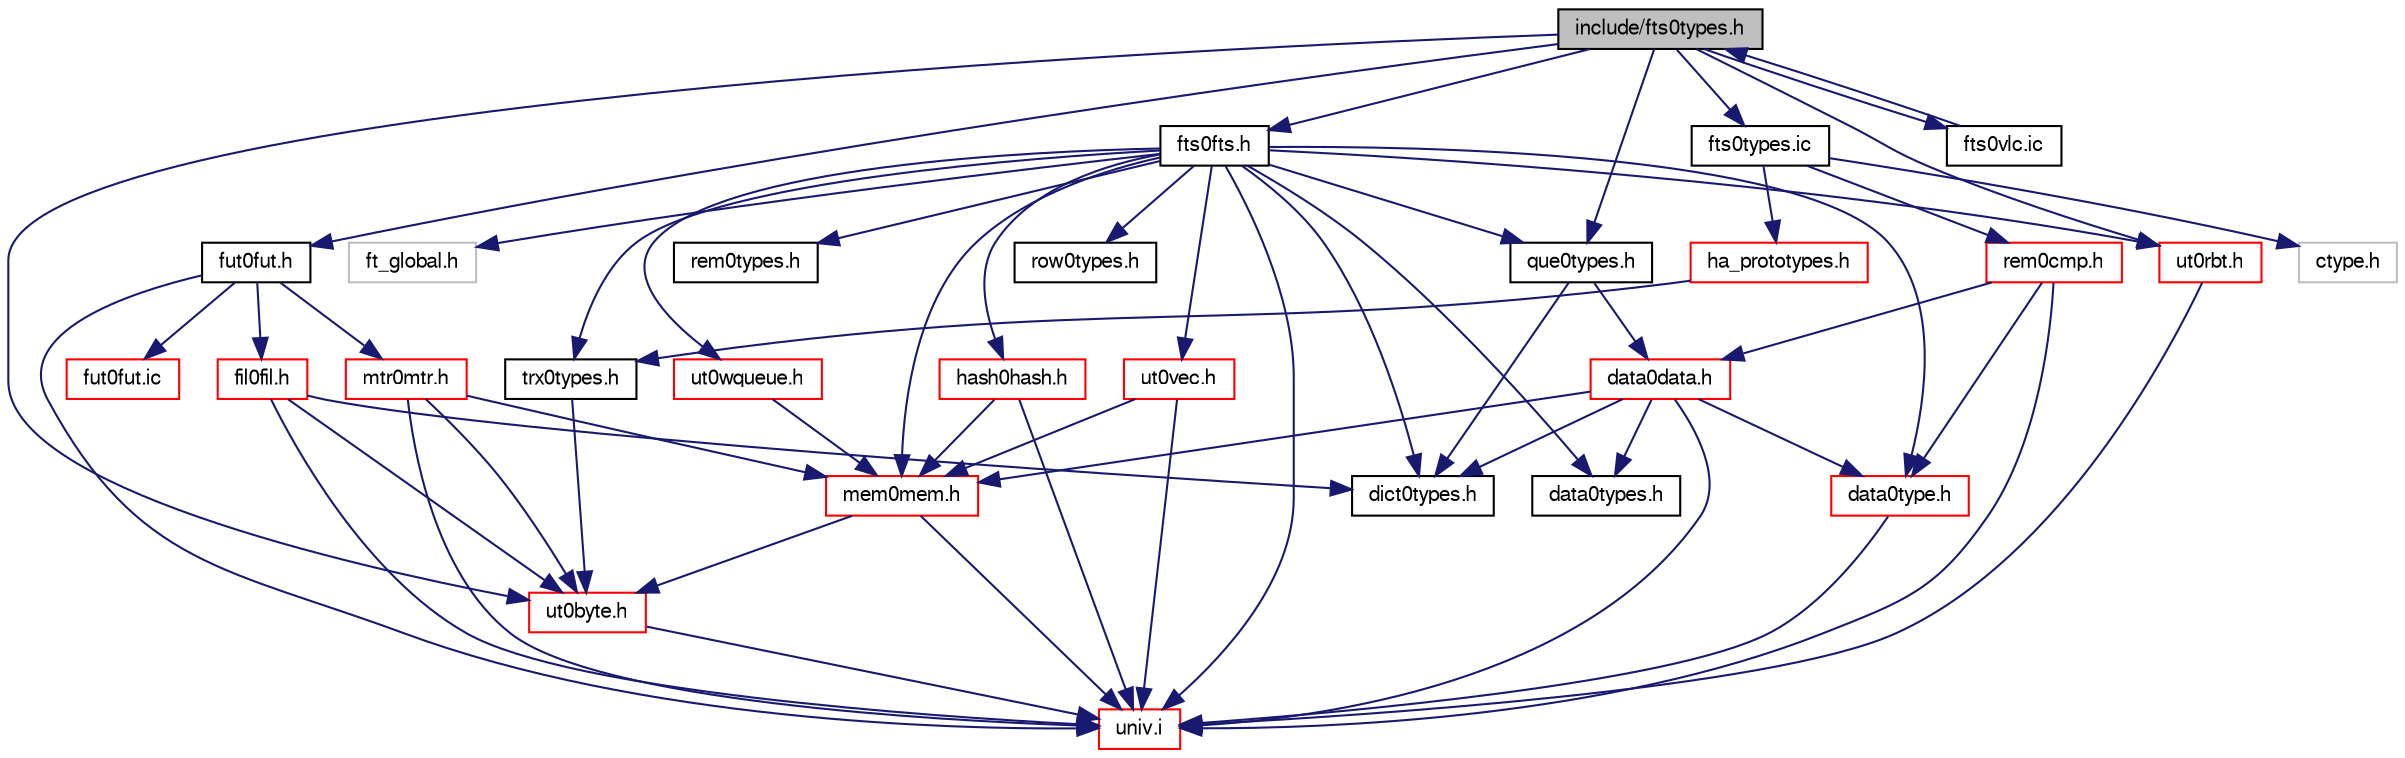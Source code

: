 digraph "include/fts0types.h"
{
  bgcolor="transparent";
  edge [fontname="FreeSans",fontsize="10",labelfontname="FreeSans",labelfontsize="10"];
  node [fontname="FreeSans",fontsize="10",shape=record];
  Node1 [label="include/fts0types.h",height=0.2,width=0.4,color="black", fillcolor="grey75", style="filled" fontcolor="black"];
  Node1 -> Node2 [color="midnightblue",fontsize="10",style="solid",fontname="FreeSans"];
  Node2 [label="que0types.h",height=0.2,width=0.4,color="black",URL="$que0types_8h.html"];
  Node2 -> Node3 [color="midnightblue",fontsize="10",style="solid",fontname="FreeSans"];
  Node3 [label="data0data.h",height=0.2,width=0.4,color="red",URL="$data0data_8h.html"];
  Node3 -> Node4 [color="midnightblue",fontsize="10",style="solid",fontname="FreeSans"];
  Node4 [label="univ.i",height=0.2,width=0.4,color="red",URL="$univ_8i.html"];
  Node3 -> Node5 [color="midnightblue",fontsize="10",style="solid",fontname="FreeSans"];
  Node5 [label="data0types.h",height=0.2,width=0.4,color="black",URL="$data0types_8h.html"];
  Node3 -> Node6 [color="midnightblue",fontsize="10",style="solid",fontname="FreeSans"];
  Node6 [label="data0type.h",height=0.2,width=0.4,color="red",URL="$data0type_8h.html"];
  Node6 -> Node4 [color="midnightblue",fontsize="10",style="solid",fontname="FreeSans"];
  Node3 -> Node7 [color="midnightblue",fontsize="10",style="solid",fontname="FreeSans"];
  Node7 [label="mem0mem.h",height=0.2,width=0.4,color="red",URL="$mem0mem_8h.html"];
  Node7 -> Node4 [color="midnightblue",fontsize="10",style="solid",fontname="FreeSans"];
  Node7 -> Node8 [color="midnightblue",fontsize="10",style="solid",fontname="FreeSans"];
  Node8 [label="ut0byte.h",height=0.2,width=0.4,color="red",URL="$ut0byte_8h.html"];
  Node8 -> Node4 [color="midnightblue",fontsize="10",style="solid",fontname="FreeSans"];
  Node3 -> Node9 [color="midnightblue",fontsize="10",style="solid",fontname="FreeSans"];
  Node9 [label="dict0types.h",height=0.2,width=0.4,color="black",URL="$dict0types_8h.html"];
  Node2 -> Node9 [color="midnightblue",fontsize="10",style="solid",fontname="FreeSans"];
  Node1 -> Node8 [color="midnightblue",fontsize="10",style="solid",fontname="FreeSans"];
  Node1 -> Node10 [color="midnightblue",fontsize="10",style="solid",fontname="FreeSans"];
  Node10 [label="fut0fut.h",height=0.2,width=0.4,color="black",URL="$fut0fut_8h.html"];
  Node10 -> Node4 [color="midnightblue",fontsize="10",style="solid",fontname="FreeSans"];
  Node10 -> Node11 [color="midnightblue",fontsize="10",style="solid",fontname="FreeSans"];
  Node11 [label="fil0fil.h",height=0.2,width=0.4,color="red",URL="$fil0fil_8h.html"];
  Node11 -> Node4 [color="midnightblue",fontsize="10",style="solid",fontname="FreeSans"];
  Node11 -> Node9 [color="midnightblue",fontsize="10",style="solid",fontname="FreeSans"];
  Node11 -> Node8 [color="midnightblue",fontsize="10",style="solid",fontname="FreeSans"];
  Node10 -> Node12 [color="midnightblue",fontsize="10",style="solid",fontname="FreeSans"];
  Node12 [label="mtr0mtr.h",height=0.2,width=0.4,color="red",URL="$mtr0mtr_8h.html"];
  Node12 -> Node4 [color="midnightblue",fontsize="10",style="solid",fontname="FreeSans"];
  Node12 -> Node7 [color="midnightblue",fontsize="10",style="solid",fontname="FreeSans"];
  Node12 -> Node8 [color="midnightblue",fontsize="10",style="solid",fontname="FreeSans"];
  Node10 -> Node13 [color="midnightblue",fontsize="10",style="solid",fontname="FreeSans"];
  Node13 [label="fut0fut.ic",height=0.2,width=0.4,color="red",URL="$fut0fut_8ic.html"];
  Node1 -> Node14 [color="midnightblue",fontsize="10",style="solid",fontname="FreeSans"];
  Node14 [label="ut0rbt.h",height=0.2,width=0.4,color="red",URL="$ut0rbt_8h.html"];
  Node14 -> Node4 [color="midnightblue",fontsize="10",style="solid",fontname="FreeSans"];
  Node1 -> Node15 [color="midnightblue",fontsize="10",style="solid",fontname="FreeSans"];
  Node15 [label="fts0fts.h",height=0.2,width=0.4,color="black",URL="$fts0fts_8h.html"];
  Node15 -> Node4 [color="midnightblue",fontsize="10",style="solid",fontname="FreeSans"];
  Node15 -> Node6 [color="midnightblue",fontsize="10",style="solid",fontname="FreeSans"];
  Node15 -> Node5 [color="midnightblue",fontsize="10",style="solid",fontname="FreeSans"];
  Node15 -> Node9 [color="midnightblue",fontsize="10",style="solid",fontname="FreeSans"];
  Node15 -> Node16 [color="midnightblue",fontsize="10",style="solid",fontname="FreeSans"];
  Node16 [label="hash0hash.h",height=0.2,width=0.4,color="red",URL="$hash0hash_8h.html"];
  Node16 -> Node4 [color="midnightblue",fontsize="10",style="solid",fontname="FreeSans"];
  Node16 -> Node7 [color="midnightblue",fontsize="10",style="solid",fontname="FreeSans"];
  Node15 -> Node7 [color="midnightblue",fontsize="10",style="solid",fontname="FreeSans"];
  Node15 -> Node17 [color="midnightblue",fontsize="10",style="solid",fontname="FreeSans"];
  Node17 [label="rem0types.h",height=0.2,width=0.4,color="black",URL="$rem0types_8h.html"];
  Node15 -> Node18 [color="midnightblue",fontsize="10",style="solid",fontname="FreeSans"];
  Node18 [label="row0types.h",height=0.2,width=0.4,color="black",URL="$row0types_8h.html"];
  Node15 -> Node19 [color="midnightblue",fontsize="10",style="solid",fontname="FreeSans"];
  Node19 [label="trx0types.h",height=0.2,width=0.4,color="black",URL="$trx0types_8h.html"];
  Node19 -> Node8 [color="midnightblue",fontsize="10",style="solid",fontname="FreeSans"];
  Node15 -> Node20 [color="midnightblue",fontsize="10",style="solid",fontname="FreeSans"];
  Node20 [label="ut0vec.h",height=0.2,width=0.4,color="red",URL="$ut0vec_8h.html"];
  Node20 -> Node4 [color="midnightblue",fontsize="10",style="solid",fontname="FreeSans"];
  Node20 -> Node7 [color="midnightblue",fontsize="10",style="solid",fontname="FreeSans"];
  Node15 -> Node14 [color="midnightblue",fontsize="10",style="solid",fontname="FreeSans"];
  Node15 -> Node21 [color="midnightblue",fontsize="10",style="solid",fontname="FreeSans"];
  Node21 [label="ut0wqueue.h",height=0.2,width=0.4,color="red",URL="$ut0wqueue_8h.html"];
  Node21 -> Node7 [color="midnightblue",fontsize="10",style="solid",fontname="FreeSans"];
  Node15 -> Node2 [color="midnightblue",fontsize="10",style="solid",fontname="FreeSans"];
  Node15 -> Node22 [color="midnightblue",fontsize="10",style="solid",fontname="FreeSans"];
  Node22 [label="ft_global.h",height=0.2,width=0.4,color="grey75"];
  Node1 -> Node23 [color="midnightblue",fontsize="10",style="solid",fontname="FreeSans"];
  Node23 [label="fts0types.ic",height=0.2,width=0.4,color="black",URL="$fts0types_8ic.html"];
  Node23 -> Node24 [color="midnightblue",fontsize="10",style="solid",fontname="FreeSans"];
  Node24 [label="ctype.h",height=0.2,width=0.4,color="grey75"];
  Node23 -> Node25 [color="midnightblue",fontsize="10",style="solid",fontname="FreeSans"];
  Node25 [label="rem0cmp.h",height=0.2,width=0.4,color="red",URL="$rem0cmp_8h.html"];
  Node25 -> Node4 [color="midnightblue",fontsize="10",style="solid",fontname="FreeSans"];
  Node25 -> Node3 [color="midnightblue",fontsize="10",style="solid",fontname="FreeSans"];
  Node25 -> Node6 [color="midnightblue",fontsize="10",style="solid",fontname="FreeSans"];
  Node23 -> Node26 [color="midnightblue",fontsize="10",style="solid",fontname="FreeSans"];
  Node26 [label="ha_prototypes.h",height=0.2,width=0.4,color="red",URL="$ha__prototypes_8h.html"];
  Node26 -> Node19 [color="midnightblue",fontsize="10",style="solid",fontname="FreeSans"];
  Node1 -> Node27 [color="midnightblue",fontsize="10",style="solid",fontname="FreeSans"];
  Node27 [label="fts0vlc.ic",height=0.2,width=0.4,color="black",URL="$fts0vlc_8ic.html"];
  Node27 -> Node1 [color="midnightblue",fontsize="10",style="solid",fontname="FreeSans"];
}
